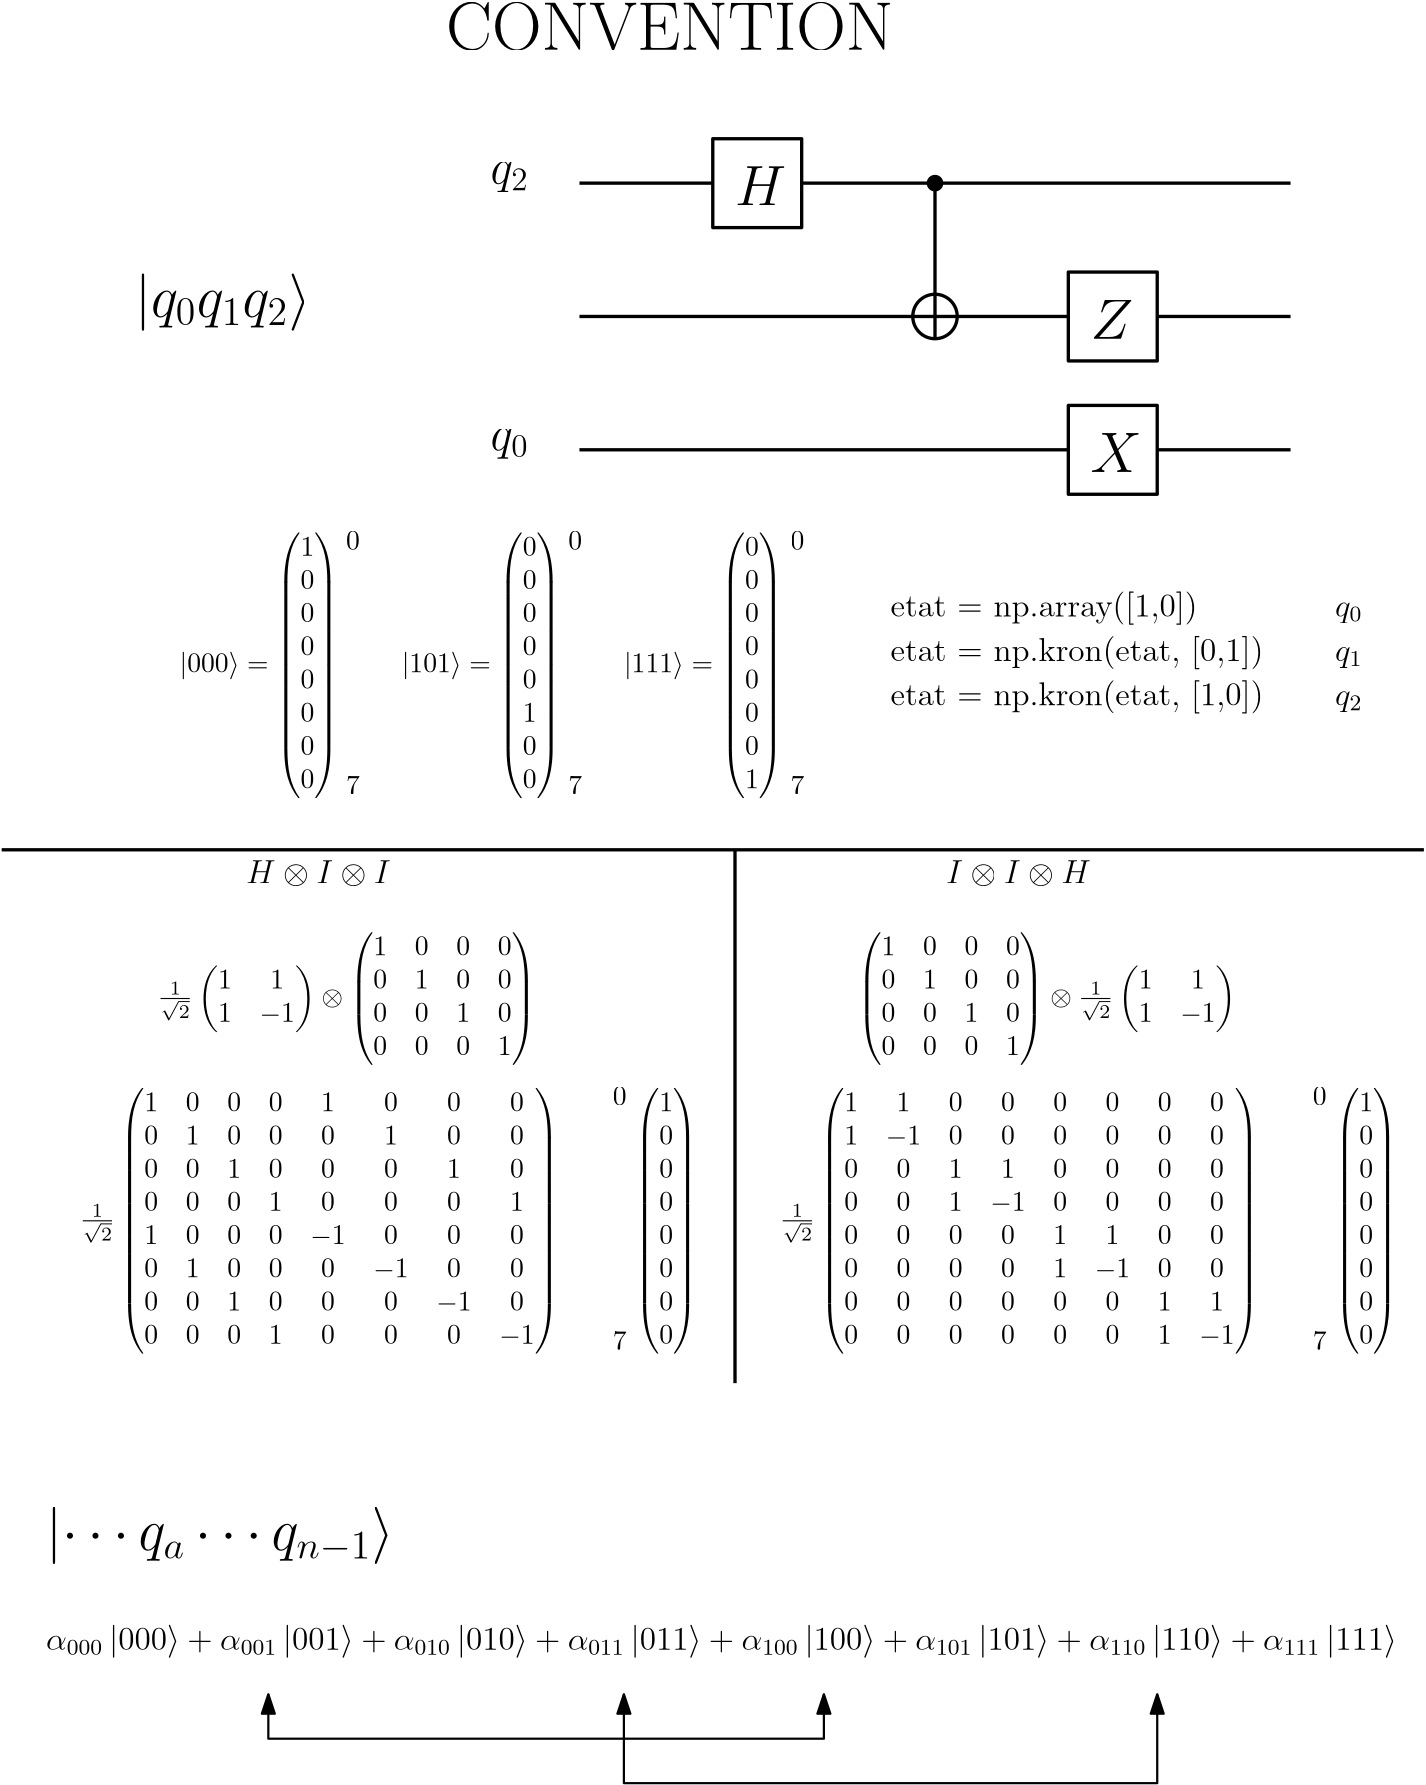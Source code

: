 <?xml version="1.0"?>
<!DOCTYPE ipe SYSTEM "ipe.dtd">
<ipe version="70218" creator="Ipe 7.2.26">
<info created="D:20240405131103" modified="D:20240405131103"/>
<preamble>\usepackage{amsmath}
\usepackage{physics}</preamble>
<ipestyle name="basic">
<symbol name="arrow/arc(spx)">
<path stroke="sym-stroke" fill="sym-stroke" pen="sym-pen">
0 0 m
-1 0.333 l
-1 -0.333 l
h
</path>
</symbol>
<symbol name="arrow/farc(spx)">
<path stroke="sym-stroke" fill="white" pen="sym-pen">
0 0 m
-1 0.333 l
-1 -0.333 l
h
</path>
</symbol>
<symbol name="arrow/ptarc(spx)">
<path stroke="sym-stroke" fill="sym-stroke" pen="sym-pen">
0 0 m
-1 0.333 l
-0.8 0 l
-1 -0.333 l
h
</path>
</symbol>
<symbol name="arrow/fptarc(spx)">
<path stroke="sym-stroke" fill="white" pen="sym-pen">
0 0 m
-1 0.333 l
-0.8 0 l
-1 -0.333 l
h
</path>
</symbol>
<symbol name="mark/circle(sx)" transformations="translations">
<path fill="sym-stroke">
0.6 0 0 0.6 0 0 e
0.4 0 0 0.4 0 0 e
</path>
</symbol>
<symbol name="mark/disk(sx)" transformations="translations">
<path fill="sym-stroke">
0.6 0 0 0.6 0 0 e
</path>
</symbol>
<symbol name="mark/fdisk(sfx)" transformations="translations">
<group>
<path fill="sym-fill">
0.5 0 0 0.5 0 0 e
</path>
<path fill="sym-stroke" fillrule="eofill">
0.6 0 0 0.6 0 0 e
0.4 0 0 0.4 0 0 e
</path>
</group>
</symbol>
<symbol name="mark/box(sx)" transformations="translations">
<path fill="sym-stroke" fillrule="eofill">
-0.6 -0.6 m
0.6 -0.6 l
0.6 0.6 l
-0.6 0.6 l
h
-0.4 -0.4 m
0.4 -0.4 l
0.4 0.4 l
-0.4 0.4 l
h
</path>
</symbol>
<symbol name="mark/square(sx)" transformations="translations">
<path fill="sym-stroke">
-0.6 -0.6 m
0.6 -0.6 l
0.6 0.6 l
-0.6 0.6 l
h
</path>
</symbol>
<symbol name="mark/fsquare(sfx)" transformations="translations">
<group>
<path fill="sym-fill">
-0.5 -0.5 m
0.5 -0.5 l
0.5 0.5 l
-0.5 0.5 l
h
</path>
<path fill="sym-stroke" fillrule="eofill">
-0.6 -0.6 m
0.6 -0.6 l
0.6 0.6 l
-0.6 0.6 l
h
-0.4 -0.4 m
0.4 -0.4 l
0.4 0.4 l
-0.4 0.4 l
h
</path>
</group>
</symbol>
<symbol name="mark/cross(sx)" transformations="translations">
<group>
<path fill="sym-stroke">
-0.43 -0.57 m
0.57 0.43 l
0.43 0.57 l
-0.57 -0.43 l
h
</path>
<path fill="sym-stroke">
-0.43 0.57 m
0.57 -0.43 l
0.43 -0.57 l
-0.57 0.43 l
h
</path>
</group>
</symbol>
<symbol name="arrow/fnormal(spx)">
<path stroke="sym-stroke" fill="white" pen="sym-pen">
0 0 m
-1 0.333 l
-1 -0.333 l
h
</path>
</symbol>
<symbol name="arrow/pointed(spx)">
<path stroke="sym-stroke" fill="sym-stroke" pen="sym-pen">
0 0 m
-1 0.333 l
-0.8 0 l
-1 -0.333 l
h
</path>
</symbol>
<symbol name="arrow/fpointed(spx)">
<path stroke="sym-stroke" fill="white" pen="sym-pen">
0 0 m
-1 0.333 l
-0.8 0 l
-1 -0.333 l
h
</path>
</symbol>
<symbol name="arrow/linear(spx)">
<path stroke="sym-stroke" pen="sym-pen">
-1 0.333 m
0 0 l
-1 -0.333 l
</path>
</symbol>
<symbol name="arrow/fdouble(spx)">
<path stroke="sym-stroke" fill="white" pen="sym-pen">
0 0 m
-1 0.333 l
-1 -0.333 l
h
-1 0 m
-2 0.333 l
-2 -0.333 l
h
</path>
</symbol>
<symbol name="arrow/double(spx)">
<path stroke="sym-stroke" fill="sym-stroke" pen="sym-pen">
0 0 m
-1 0.333 l
-1 -0.333 l
h
-1 0 m
-2 0.333 l
-2 -0.333 l
h
</path>
</symbol>
<symbol name="arrow/mid-normal(spx)">
<path stroke="sym-stroke" fill="sym-stroke" pen="sym-pen">
0.5 0 m
-0.5 0.333 l
-0.5 -0.333 l
h
</path>
</symbol>
<symbol name="arrow/mid-fnormal(spx)">
<path stroke="sym-stroke" fill="white" pen="sym-pen">
0.5 0 m
-0.5 0.333 l
-0.5 -0.333 l
h
</path>
</symbol>
<symbol name="arrow/mid-pointed(spx)">
<path stroke="sym-stroke" fill="sym-stroke" pen="sym-pen">
0.5 0 m
-0.5 0.333 l
-0.3 0 l
-0.5 -0.333 l
h
</path>
</symbol>
<symbol name="arrow/mid-fpointed(spx)">
<path stroke="sym-stroke" fill="white" pen="sym-pen">
0.5 0 m
-0.5 0.333 l
-0.3 0 l
-0.5 -0.333 l
h
</path>
</symbol>
<symbol name="arrow/mid-double(spx)">
<path stroke="sym-stroke" fill="sym-stroke" pen="sym-pen">
1 0 m
0 0.333 l
0 -0.333 l
h
0 0 m
-1 0.333 l
-1 -0.333 l
h
</path>
</symbol>
<symbol name="arrow/mid-fdouble(spx)">
<path stroke="sym-stroke" fill="white" pen="sym-pen">
1 0 m
0 0.333 l
0 -0.333 l
h
0 0 m
-1 0.333 l
-1 -0.333 l
h
</path>
</symbol>
<anglesize name="22.5 deg" value="22.5"/>
<anglesize name="30 deg" value="30"/>
<anglesize name="45 deg" value="45"/>
<anglesize name="60 deg" value="60"/>
<anglesize name="90 deg" value="90"/>
<arrowsize name="large" value="10"/>
<arrowsize name="small" value="5"/>
<arrowsize name="tiny" value="3"/>
<color name="blue" value="0 0 1"/>
<color name="brown" value="0.647 0.165 0.165"/>
<color name="darkblue" value="0 0 0.545"/>
<color name="darkcyan" value="0 0.545 0.545"/>
<color name="darkgray" value="0.663"/>
<color name="darkgreen" value="0 0.392 0"/>
<color name="darkmagenta" value="0.545 0 0.545"/>
<color name="darkorange" value="1 0.549 0"/>
<color name="darkred" value="0.545 0 0"/>
<color name="gold" value="1 0.843 0"/>
<color name="gray" value="0.745"/>
<color name="green" value="0 1 0"/>
<color name="lightblue" value="0.678 0.847 0.902"/>
<color name="lightcyan" value="0.878 1 1"/>
<color name="lightgray" value="0.827"/>
<color name="lightgreen" value="0.565 0.933 0.565"/>
<color name="lightyellow" value="1 1 0.878"/>
<color name="navy" value="0 0 0.502"/>
<color name="orange" value="1 0.647 0"/>
<color name="pink" value="1 0.753 0.796"/>
<color name="purple" value="0.627 0.125 0.941"/>
<color name="red" value="1 0 0"/>
<color name="seagreen" value="0.18 0.545 0.341"/>
<color name="turquoise" value="0.251 0.878 0.816"/>
<color name="violet" value="0.933 0.51 0.933"/>
<color name="yellow" value="1 1 0"/>
<dashstyle name="dash dot dotted" value="[4 2 1 2 1 2] 0"/>
<dashstyle name="dash dotted" value="[4 2 1 2] 0"/>
<dashstyle name="dashed" value="[4] 0"/>
<dashstyle name="dotted" value="[1 3] 0"/>
<gridsize name="10 pts (~3.5 mm)" value="10"/>
<gridsize name="14 pts (~5 mm)" value="14"/>
<gridsize name="16 pts (~6 mm)" value="16"/>
<gridsize name="20 pts (~7 mm)" value="20"/>
<gridsize name="28 pts (~10 mm)" value="28"/>
<gridsize name="32 pts (~12 mm)" value="32"/>
<gridsize name="4 pts" value="4"/>
<gridsize name="56 pts (~20 mm)" value="56"/>
<gridsize name="8 pts (~3 mm)" value="8"/>
<opacity name="10%" value="0.1"/>
<opacity name="30%" value="0.3"/>
<opacity name="50%" value="0.5"/>
<opacity name="75%" value="0.75"/>
<pen name="fat" value="1.2"/>
<pen name="heavier" value="0.8"/>
<pen name="ultrafat" value="2"/>
<symbolsize name="large" value="5"/>
<symbolsize name="small" value="2"/>
<symbolsize name="tiny" value="1.1"/>
<textsize name="Huge" value="\Huge"/>
<textsize name="LARGE" value="\LARGE"/>
<textsize name="Large" value="\Large"/>
<textsize name="footnote" value="\footnotesize"/>
<textsize name="huge" value="\huge"/>
<textsize name="large" value="\large"/>
<textsize name="script" value="\scriptsize"/>
<textsize name="small" value="\small"/>
<textsize name="tiny" value="\tiny"/>
<textstyle name="center" begin="\begin{center}" end="\end{center}"/>
<textstyle name="item" begin="\begin{itemize}\item{}" end="\end{itemize}"/>
<textstyle name="itemize" begin="\begin{itemize}" end="\end{itemize}"/>
<tiling name="falling" angle="-60" step="4" width="1"/>
<tiling name="rising" angle="30" step="4" width="1"/>
</ipestyle>
<page>
<layer name="alpha"/>
<view layers="alpha" active="alpha"/>
<path layer="alpha" matrix="1 0 0 1 112 -16" stroke="black" pen="fat">
128 672 m
384 672 l
</path>
<path matrix="1 0 0 1 112 64" stroke="black" pen="fat">
128 640 m
384 640 l
</path>
<path matrix="1 0 0 1 112 144" stroke="black" pen="fat">
128 608 m
384 608 l
</path>
<text matrix="1 0 0 1 112 144" transformations="translations" pos="96 608" stroke="black" type="label" width="13.825" height="7.41" depth="3.35" valign="baseline" size="LARGE" style="math">q_2</text>
<path matrix="1 0 0 1 112 144" stroke="black" fill="white" pen="fat">
176 624 m
176 592 l
208 592 l
208 624 l
h
</path>
<path matrix="1 0 0 1 240 96" stroke="black" fill="white" pen="fat">
176 624 m
176 592 l
208 592 l
208 624 l
h
</path>
<text matrix="1 0 0 1 108 140" transformations="translations" pos="188 604" stroke="black" type="label" width="18.359" height="14.119" depth="0" valign="baseline" size="huge" style="math">H</text>
<text matrix="1 0 0 1 236 92" transformations="translations" pos="188 604" stroke="black" type="label" width="15.332" height="14.119" depth="0" valign="baseline" size="huge" style="math">Z</text>
<text matrix="1 0 0 1 132 -200" transformations="translations" pos="128 576" stroke="black" type="label" width="22.416" height="50.262" depth="45.38" valign="baseline" style="math">\begin{pmatrix}
1 \\
0 \\
0 \\
0 \\
0 \\
0 \\
0 \\
0
\end{pmatrix}</text>
<text matrix="1 0 0 1 148 -152" transformations="translations" pos="104 572" stroke="black" type="label" width="4.981" height="6.42" depth="0" valign="baseline">0</text>
<text matrix="1 0 0 1 144 -60" transformations="translations" pos="108 392" stroke="black" type="label" width="4.981" height="6.42" depth="0" valign="baseline">7</text>
<text matrix="1 0 0 1 -40 4" transformations="translations" pos="160 496" stroke="black" type="label" width="52.052" height="8.176" depth="0.99" valign="baseline" size="large" style="math">H \otimes I \otimes I</text>
<path matrix="1 0 0 1 240 48" stroke="black" fill="white" pen="fat">
176 624 m
176 592 l
208 592 l
208 624 l
h
</path>
<text matrix="1 0 0 1 236 44" transformations="translations" pos="188 604" stroke="black" type="label" width="18.416" height="14.119" depth="0" valign="baseline" size="huge" style="math">X</text>
<text matrix="1 0 0 1 112 48" transformations="translations" pos="96 608" stroke="black" type="label" width="13.825" height="7.41" depth="3.35" valign="baseline" size="LARGE" style="math">q_0</text>
<text matrix="1 0 0 1 -40 -120" transformations="translations" pos="128 576" stroke="black" type="label" width="136.333" height="26.381" depth="21.44" valign="baseline" style="math">\frac{1}{\sqrt{2}}
\begin{pmatrix}
1 &amp; 1 \\
1 &amp; -1
\end{pmatrix}
\otimes
\begin{pmatrix}
1 &amp; 0 &amp; 0 &amp; 0 \\
0 &amp; 1 &amp; 0 &amp; 0 \\
0 &amp; 0 &amp; 1 &amp; 0 \\
0 &amp; 0 &amp; 0 &amp; 1 \\
\end{pmatrix}</text>
<text matrix="1 0 0 1 -68 -200" transformations="translations" pos="128 576" stroke="black" type="label" width="172.586" height="50.262" depth="45.38" valign="baseline" style="math">\frac{1}{\sqrt{2}}
\begin{pmatrix}
1 &amp; 0  &amp; 0 &amp; 0 &amp; 1 &amp; 0 &amp; 0 &amp; 0 \\
0 &amp; 1  &amp; 0 &amp; 0 &amp; 0 &amp; 1 &amp; 0 &amp; 0 \\
0 &amp; 0  &amp; 1 &amp; 0 &amp; 0 &amp; 0 &amp; 1 &amp; 0 \\
0 &amp; 0  &amp; 0 &amp; 1 &amp; 0 &amp; 0 &amp; 0 &amp; 1 \\
1 &amp; 0  &amp; 0 &amp; 0 &amp; -1&amp; 0 &amp; 0 &amp; 0 \\
0 &amp; 1  &amp; 0 &amp; 0 &amp; 0 &amp; -1&amp; 0 &amp; 0 \\
0 &amp; 0  &amp; 1 &amp; 0 &amp; 0 &amp; 0 &amp; -1&amp; 0 \\
0 &amp; 0  &amp; 0 &amp; 1 &amp; 0 &amp; 0 &amp; 0 &amp; -1\\
\end{pmatrix}</text>
<use matrix="1 0 0 1 112 -16" name="mark/disk(sx)" pos="256 768" size="large" stroke="black"/>
<path matrix="1 0 0 1 112 -16" stroke="black" pen="fat">
8 0 0 8 256 720 e
</path>
<path matrix="1 0 0 1 112 -16" stroke="black" pen="fat">
256 712 m
256 768 l
</path>
<text transformations="translations" pos="192 800" stroke="black" type="label" width="161.213" height="16.934" depth="0" valign="baseline" size="Huge">CONVENTION</text>
<text matrix="1 0 0 1 -128 80" transformations="translations" pos="208 624" stroke="black" type="label" width="63.251" height="15.493" depth="5.17" valign="baseline" size="huge" style="math">\ket{q_0 q_1 q_2}</text>
<text matrix="1 0 0 1 -32 0" transformations="translations" pos="128 576" stroke="black" type="label" width="57.285" height="50.262" depth="45.38" valign="baseline" style="math">\ket{000} = \begin{pmatrix}
1 \\
0 \\
0 \\
0 \\
0 \\
0 \\
0 \\
0
\end{pmatrix}</text>
<text matrix="1 0 0 1 52 48" transformations="translations" pos="104 572" stroke="black" type="label" width="4.981" height="6.42" depth="0" valign="baseline">0</text>
<text matrix="1 0 0 1 48 140" transformations="translations" pos="108 392" stroke="black" type="label" width="4.981" height="6.42" depth="0" valign="baseline">7</text>
<text matrix="1 0 0 1 48 0" transformations="translations" pos="128 576" stroke="black" type="label" width="57.285" height="50.262" depth="45.38" valign="baseline" style="math">\ket{101} = \begin{pmatrix}
0 \\
0 \\
0 \\
0 \\
0 \\
1 \\
0 \\
0
\end{pmatrix}</text>
<text matrix="1 0 0 1 132 48" transformations="translations" pos="104 572" stroke="black" type="label" width="4.981" height="6.42" depth="0" valign="baseline">0</text>
<text matrix="1 0 0 1 128 140" transformations="translations" pos="108 392" stroke="black" type="label" width="4.981" height="6.42" depth="0" valign="baseline">7</text>
<text matrix="1 0 0 1 128 0" transformations="translations" pos="128 576" stroke="black" type="label" width="57.285" height="50.262" depth="45.38" valign="baseline" style="math">\ket{111} = \begin{pmatrix}
0 \\
0 \\
0 \\
0 \\
0 \\
0 \\
0 \\
1
\end{pmatrix}</text>
<text matrix="1 0 0 1 212 48" transformations="translations" pos="104 572" stroke="black" type="label" width="4.981" height="6.42" depth="0" valign="baseline">0</text>
<text matrix="1 0 0 1 208 140" transformations="translations" pos="108 392" stroke="black" type="label" width="4.981" height="6.42" depth="0" valign="baseline">7</text>
<text matrix="1 0 0 1 0 -12" transformations="translations" pos="352 608" stroke="black" type="label" width="110.556" height="8.965" depth="2.99" valign="baseline" size="large">etat = np.array([1,0])</text>
<text matrix="1 0 0 1 0 -28" transformations="translations" pos="352 608" stroke="black" type="label" width="134.294" height="8.965" depth="2.99" valign="baseline" size="large">etat = np.kron(etat, [0,1])</text>
<text matrix="1 0 0 1 0 -44" transformations="translations" pos="352 608" stroke="black" type="label" width="134.294" height="8.965" depth="2.99" valign="baseline" size="large">etat = np.kron(etat, [1,0])</text>
<text matrix="1 0 0 1 0 -12" transformations="translations" pos="512 608" stroke="black" type="label" width="9.923" height="5.152" depth="2.32" valign="baseline" size="large" style="math">q_0</text>
<text matrix="1 0 0 1 0 -12" transformations="translations" pos="512 592" stroke="black" type="label" width="9.923" height="5.152" depth="2.32" valign="baseline" size="large" style="math">q_1</text>
<text matrix="1 0 0 1 0 -12" transformations="translations" pos="512 576" stroke="black" type="label" width="9.923" height="5.152" depth="2.32" valign="baseline" size="large" style="math">q_2</text>
<text matrix="1 0 0 1 384 -200" transformations="translations" pos="128 576" stroke="black" type="label" width="22.416" height="50.262" depth="45.38" valign="baseline" style="math">\begin{pmatrix}
1 \\
0 \\
0 \\
0 \\
0 \\
0 \\
0 \\
0
\end{pmatrix}</text>
<text matrix="1 0 0 1 400 -152" transformations="translations" pos="104 572" stroke="black" type="label" width="4.981" height="6.42" depth="0" valign="baseline">0</text>
<text matrix="1 0 0 1 396 -60" transformations="translations" pos="108 392" stroke="black" type="label" width="4.981" height="6.42" depth="0" valign="baseline">7</text>
<text matrix="1 0 0 1 212 4" transformations="translations" pos="160 496" stroke="black" type="label" width="52.052" height="8.176" depth="0.99" valign="baseline" size="large" style="math">I \otimes I \otimes H</text>
<text matrix="1 0 0 1 212 -120" transformations="translations" pos="128 576" stroke="black" type="label" width="136.333" height="26.381" depth="21.44" valign="baseline" style="math">\begin{pmatrix}
1 &amp; 0 &amp; 0 &amp; 0 \\
0 &amp; 1 &amp; 0 &amp; 0 \\
0 &amp; 0 &amp; 1 &amp; 0 \\
0 &amp; 0 &amp; 0 &amp; 1 \\
\end{pmatrix}
\otimes
\frac{1}{\sqrt{2}}
\begin{pmatrix}
1 &amp; 1 \\
1 &amp; -1
\end{pmatrix}</text>
<text matrix="1 0 0 1 184 -200" transformations="translations" pos="128 576" stroke="black" type="label" width="172.586" height="50.262" depth="45.38" valign="baseline" style="math">\frac{1}{\sqrt{2}}
\begin{pmatrix}
1 &amp; 1  &amp; 0 &amp; 0 &amp; 0 &amp; 0 &amp; 0 &amp; 0 \\
1 &amp; -1 &amp; 0 &amp; 0 &amp; 0 &amp; 0 &amp; 0 &amp; 0 \\
0 &amp; 0  &amp; 1 &amp; 1 &amp; 0 &amp; 0 &amp; 0 &amp; 0 \\
0 &amp; 0  &amp; 1 &amp; -1&amp; 0 &amp; 0 &amp; 0 &amp; 0 \\
0 &amp; 0  &amp; 0 &amp; 0 &amp; 1 &amp; 1 &amp; 0 &amp; 0 \\
0 &amp; 0  &amp; 0 &amp; 0 &amp; 1 &amp; -1&amp; 0 &amp; 0 \\
0 &amp; 0  &amp; 0 &amp; 0 &amp; 0 &amp; 0 &amp; 1 &amp; 1 \\
0 &amp; 0  &amp; 0 &amp; 0 &amp; 0 &amp; 0 &amp; 1 &amp; -1\\
\end{pmatrix}</text>
<path stroke="black" pen="fat">
32 512 m
544 512 l
</path>
<path stroke="black" pen="fat">
296 512 m
296 320 l
</path>
<text matrix="1 0 0 1 -16 -28" transformations="translations" pos="64 288" stroke="black" type="label" width="125.197" height="15.493" depth="5.17" valign="baseline" size="huge" style="math">\ket{\cdots q_a \cdots q_{n-1}}</text>
<text matrix="1 0 0 1 -48 0" transformations="translations" pos="96 224" stroke="black" type="label" width="486.269" height="8.965" depth="2.99" valign="baseline" size="large" style="math">\alpha_{000} \ket{000} + \alpha_{001} \ket{001} + 
\alpha_{010} \ket{010} + \alpha_{011} \ket{011} + 
\alpha_{100} \ket{100} + \alpha_{101} \ket{101} + 
\alpha_{110} \ket{110} + \alpha_{111} \ket{111}
</text>
<path stroke="black" pen="heavier" arrow="normal/normal" rarrow="normal/normal">
128 208 m
128 192 l
328 192 l
328 208 l
</path>
<path stroke="black" pen="heavier" arrow="normal/normal" rarrow="normal/normal">
256 208 m
256 176 l
448 176 l
448 208 l
</path>
</page>
</ipe>
